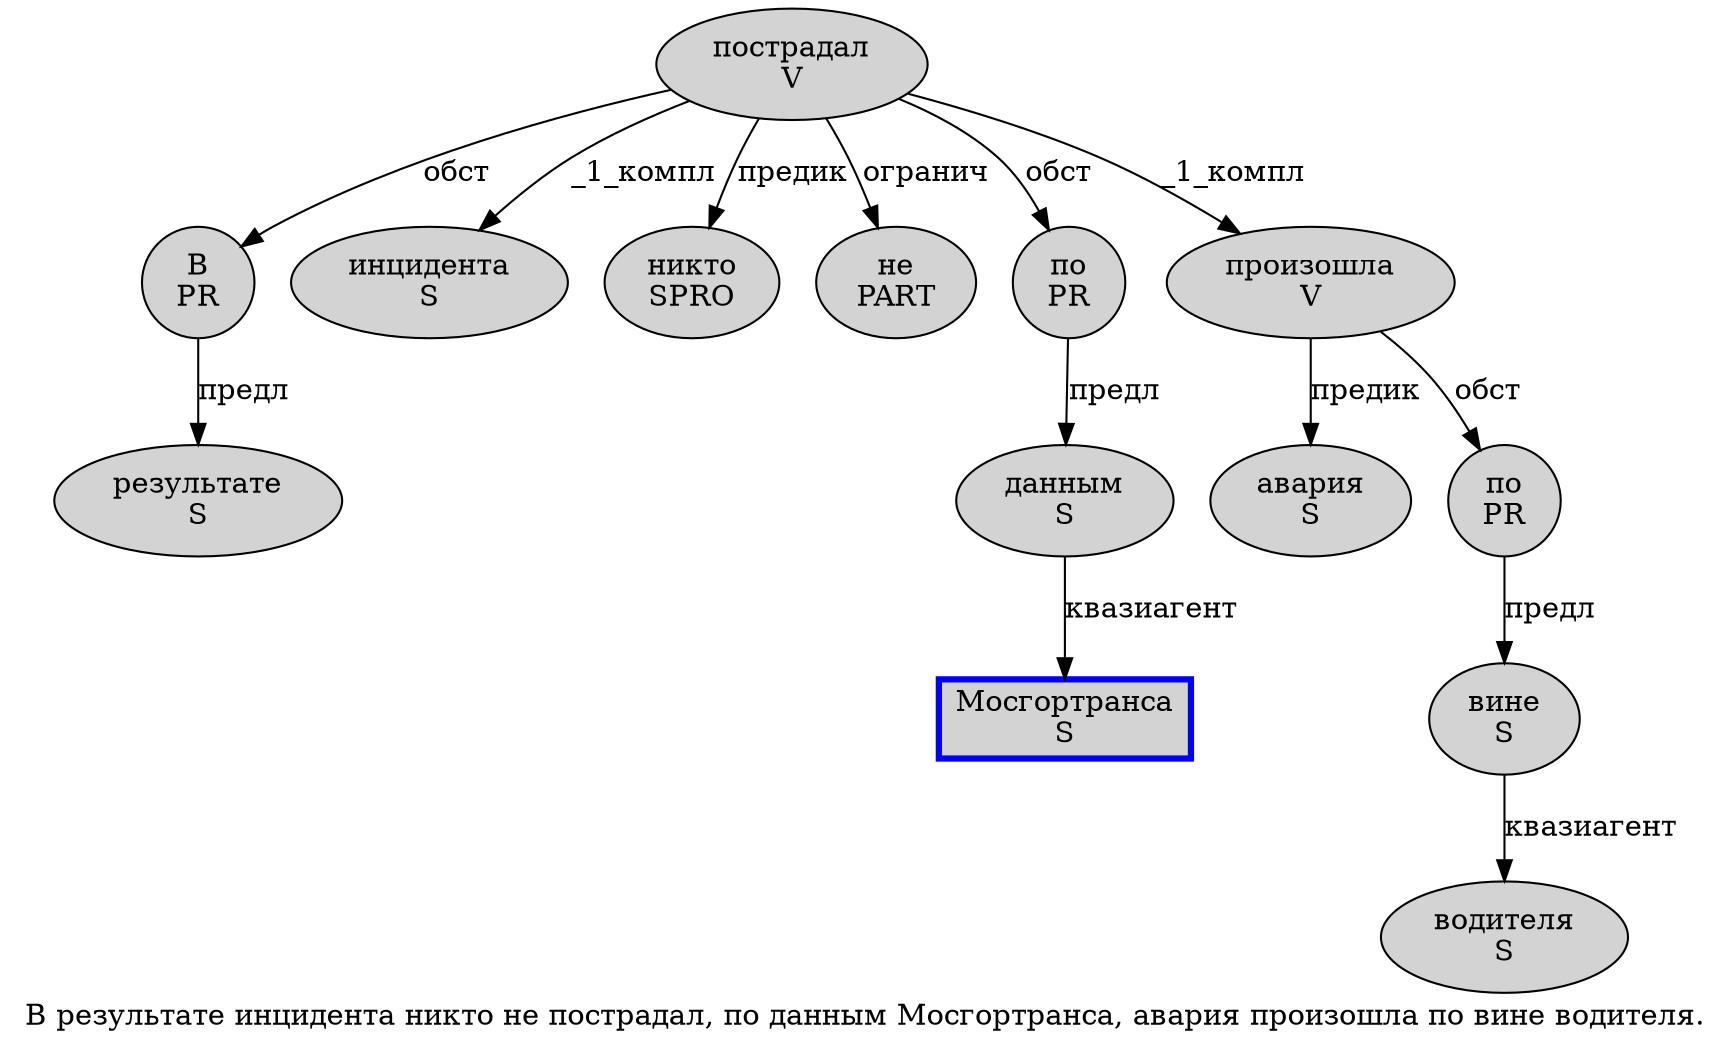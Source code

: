 digraph SENTENCE_828 {
	graph [label="В результате инцидента никто не пострадал, по данным Мосгортранса, авария произошла по вине водителя."]
	node [style=filled]
		0 [label="В
PR" color="" fillcolor=lightgray penwidth=1 shape=ellipse]
		1 [label="результате
S" color="" fillcolor=lightgray penwidth=1 shape=ellipse]
		2 [label="инцидента
S" color="" fillcolor=lightgray penwidth=1 shape=ellipse]
		3 [label="никто
SPRO" color="" fillcolor=lightgray penwidth=1 shape=ellipse]
		4 [label="не
PART" color="" fillcolor=lightgray penwidth=1 shape=ellipse]
		5 [label="пострадал
V" color="" fillcolor=lightgray penwidth=1 shape=ellipse]
		7 [label="по
PR" color="" fillcolor=lightgray penwidth=1 shape=ellipse]
		8 [label="данным
S" color="" fillcolor=lightgray penwidth=1 shape=ellipse]
		9 [label="Мосгортранса
S" color=blue fillcolor=lightgray penwidth=3 shape=box]
		11 [label="авария
S" color="" fillcolor=lightgray penwidth=1 shape=ellipse]
		12 [label="произошла
V" color="" fillcolor=lightgray penwidth=1 shape=ellipse]
		13 [label="по
PR" color="" fillcolor=lightgray penwidth=1 shape=ellipse]
		14 [label="вине
S" color="" fillcolor=lightgray penwidth=1 shape=ellipse]
		15 [label="водителя
S" color="" fillcolor=lightgray penwidth=1 shape=ellipse]
			7 -> 8 [label="предл"]
			5 -> 0 [label="обст"]
			5 -> 2 [label="_1_компл"]
			5 -> 3 [label="предик"]
			5 -> 4 [label="огранич"]
			5 -> 7 [label="обст"]
			5 -> 12 [label="_1_компл"]
			14 -> 15 [label="квазиагент"]
			13 -> 14 [label="предл"]
			12 -> 11 [label="предик"]
			12 -> 13 [label="обст"]
			0 -> 1 [label="предл"]
			8 -> 9 [label="квазиагент"]
}